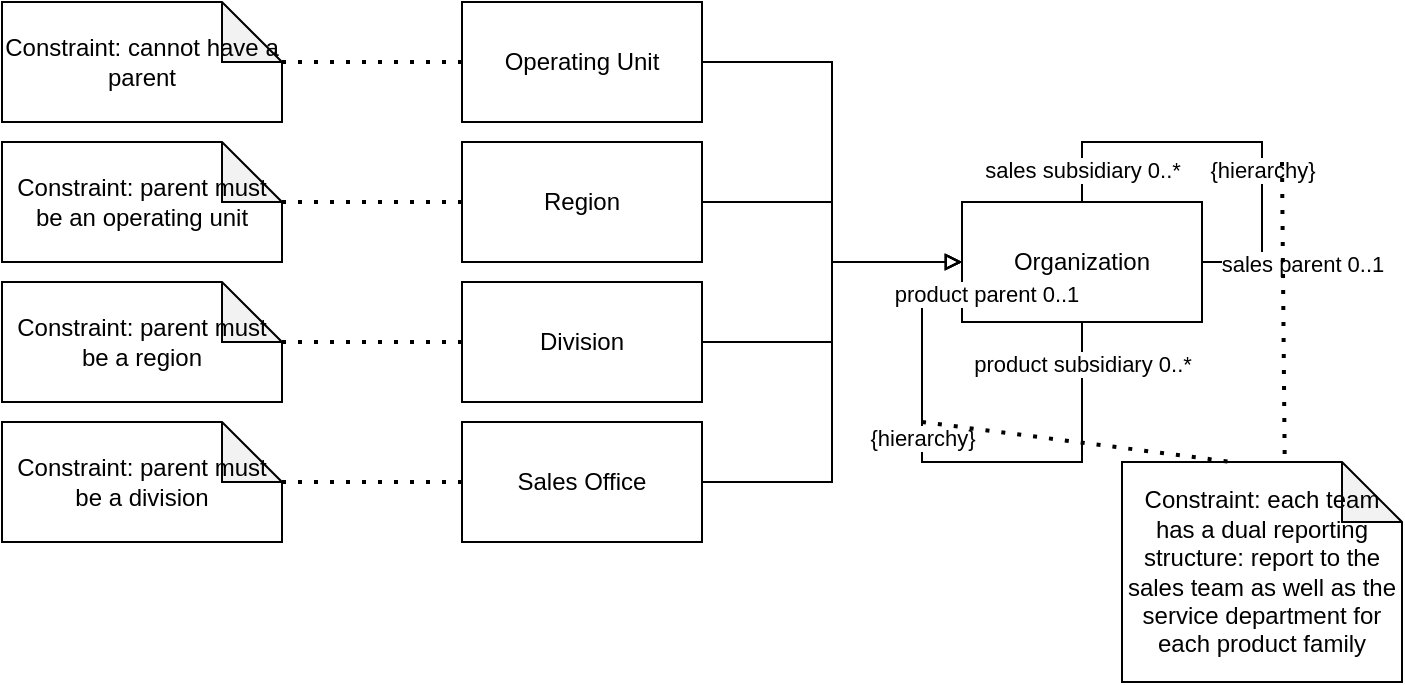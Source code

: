 <mxfile version="20.2.8" type="device"><diagram id="9qcoIvDkOtP1Ot1AUUI5" name="Page-1"><mxGraphModel dx="1426" dy="852" grid="1" gridSize="10" guides="1" tooltips="1" connect="1" arrows="1" fold="1" page="1" pageScale="1" pageWidth="850" pageHeight="1100" math="0" shadow="0"><root><mxCell id="0"/><mxCell id="1" parent="0"/><mxCell id="v0To5dQC1nnuXEylRbWz-1" value="Organization" style="rounded=0;whiteSpace=wrap;html=1;" parent="1" vertex="1"><mxGeometry x="590" y="270" width="120" height="60" as="geometry"/></mxCell><mxCell id="v0To5dQC1nnuXEylRbWz-3" style="edgeStyle=orthogonalEdgeStyle;rounded=0;orthogonalLoop=1;jettySize=auto;html=1;endArrow=none;endFill=0;" parent="1" source="v0To5dQC1nnuXEylRbWz-1" target="v0To5dQC1nnuXEylRbWz-1" edge="1"><mxGeometry relative="1" as="geometry"><Array as="points"><mxPoint x="650" y="240"/><mxPoint x="740" y="240"/><mxPoint x="740" y="300"/></Array></mxGeometry></mxCell><mxCell id="v0To5dQC1nnuXEylRbWz-4" value="sales subsidiary 0..*" style="edgeLabel;html=1;align=center;verticalAlign=middle;resizable=0;points=[];" parent="v0To5dQC1nnuXEylRbWz-3" vertex="1" connectable="0"><mxGeometry x="-0.841" relative="1" as="geometry"><mxPoint as="offset"/></mxGeometry></mxCell><mxCell id="v0To5dQC1nnuXEylRbWz-5" value="sales parent 0..1" style="edgeLabel;html=1;align=center;verticalAlign=middle;resizable=0;points=[];" parent="v0To5dQC1nnuXEylRbWz-3" vertex="1" connectable="0"><mxGeometry x="0.837" y="1" relative="1" as="geometry"><mxPoint x="33" as="offset"/></mxGeometry></mxCell><mxCell id="v0To5dQC1nnuXEylRbWz-6" value="{hierarchy}" style="edgeLabel;html=1;align=center;verticalAlign=middle;resizable=0;points=[];" parent="v0To5dQC1nnuXEylRbWz-3" vertex="1" connectable="0"><mxGeometry x="0.273" relative="1" as="geometry"><mxPoint as="offset"/></mxGeometry></mxCell><mxCell id="v0To5dQC1nnuXEylRbWz-7" value="" style="edgeStyle=elbowEdgeStyle;elbow=horizontal;endArrow=block;html=1;rounded=0;entryX=0;entryY=0.5;entryDx=0;entryDy=0;endFill=0;exitX=1;exitY=0.5;exitDx=0;exitDy=0;" parent="1" source="v0To5dQC1nnuXEylRbWz-9" target="v0To5dQC1nnuXEylRbWz-1" edge="1"><mxGeometry width="50" height="50" relative="1" as="geometry"><mxPoint x="470" y="340" as="sourcePoint"/><mxPoint x="520" y="290" as="targetPoint"/></mxGeometry></mxCell><mxCell id="v0To5dQC1nnuXEylRbWz-8" value="Region" style="rounded=0;whiteSpace=wrap;html=1;" parent="1" vertex="1"><mxGeometry x="340" y="240" width="120" height="60" as="geometry"/></mxCell><mxCell id="v0To5dQC1nnuXEylRbWz-9" value="Operating Unit" style="rounded=0;whiteSpace=wrap;html=1;" parent="1" vertex="1"><mxGeometry x="340" y="170" width="120" height="60" as="geometry"/></mxCell><mxCell id="v0To5dQC1nnuXEylRbWz-10" value="Division" style="rounded=0;whiteSpace=wrap;html=1;" parent="1" vertex="1"><mxGeometry x="340" y="310" width="120" height="60" as="geometry"/></mxCell><mxCell id="v0To5dQC1nnuXEylRbWz-11" value="Sales Office" style="rounded=0;whiteSpace=wrap;html=1;" parent="1" vertex="1"><mxGeometry x="340" y="380" width="120" height="60" as="geometry"/></mxCell><mxCell id="v0To5dQC1nnuXEylRbWz-12" value="" style="edgeStyle=elbowEdgeStyle;elbow=horizontal;endArrow=block;html=1;rounded=0;exitX=1;exitY=0.5;exitDx=0;exitDy=0;endFill=0;" parent="1" source="v0To5dQC1nnuXEylRbWz-8" edge="1"><mxGeometry width="50" height="50" relative="1" as="geometry"><mxPoint x="480" y="410" as="sourcePoint"/><mxPoint x="590" y="300" as="targetPoint"/><Array as="points"/></mxGeometry></mxCell><mxCell id="v0To5dQC1nnuXEylRbWz-13" value="" style="edgeStyle=elbowEdgeStyle;elbow=horizontal;endArrow=block;html=1;rounded=0;entryX=0;entryY=0.5;entryDx=0;entryDy=0;exitX=1;exitY=0.5;exitDx=0;exitDy=0;endFill=0;" parent="1" source="v0To5dQC1nnuXEylRbWz-10" target="v0To5dQC1nnuXEylRbWz-1" edge="1"><mxGeometry width="50" height="50" relative="1" as="geometry"><mxPoint x="510" y="430" as="sourcePoint"/><mxPoint x="560" y="380" as="targetPoint"/></mxGeometry></mxCell><mxCell id="v0To5dQC1nnuXEylRbWz-14" value="" style="edgeStyle=elbowEdgeStyle;elbow=horizontal;endArrow=block;html=1;rounded=0;endFill=0;" parent="1" source="v0To5dQC1nnuXEylRbWz-11" edge="1"><mxGeometry width="50" height="50" relative="1" as="geometry"><mxPoint x="530" y="350" as="sourcePoint"/><mxPoint x="590" y="300" as="targetPoint"/></mxGeometry></mxCell><mxCell id="v0To5dQC1nnuXEylRbWz-15" value="Constraint: parent must be an operating unit" style="shape=note;whiteSpace=wrap;html=1;backgroundOutline=1;darkOpacity=0.05;" parent="1" vertex="1"><mxGeometry x="110" y="240" width="140" height="60" as="geometry"/></mxCell><mxCell id="v0To5dQC1nnuXEylRbWz-18" value="" style="endArrow=none;dashed=1;html=1;dashPattern=1 3;strokeWidth=2;rounded=0;endFill=0;exitX=0;exitY=0;exitDx=140;exitDy=30;exitPerimeter=0;" parent="1" source="v0To5dQC1nnuXEylRbWz-15" target="v0To5dQC1nnuXEylRbWz-8" edge="1"><mxGeometry width="50" height="50" relative="1" as="geometry"><mxPoint x="250" y="260" as="sourcePoint"/><mxPoint x="290" y="300" as="targetPoint"/></mxGeometry></mxCell><mxCell id="v0To5dQC1nnuXEylRbWz-19" value="Constraint: cannot have a parent" style="shape=note;whiteSpace=wrap;html=1;backgroundOutline=1;darkOpacity=0.05;" parent="1" vertex="1"><mxGeometry x="110" y="170" width="140" height="60" as="geometry"/></mxCell><mxCell id="v0To5dQC1nnuXEylRbWz-20" value="" style="endArrow=none;dashed=1;html=1;dashPattern=1 3;strokeWidth=2;rounded=0;endFill=0;exitX=0;exitY=0;exitDx=140;exitDy=30;exitPerimeter=0;entryX=0;entryY=0.5;entryDx=0;entryDy=0;" parent="1" source="v0To5dQC1nnuXEylRbWz-19" target="v0To5dQC1nnuXEylRbWz-9" edge="1"><mxGeometry width="50" height="50" relative="1" as="geometry"><mxPoint x="260" y="280" as="sourcePoint"/><mxPoint x="350" y="280" as="targetPoint"/></mxGeometry></mxCell><mxCell id="v0To5dQC1nnuXEylRbWz-21" value="Constraint: parent must be a region" style="shape=note;whiteSpace=wrap;html=1;backgroundOutline=1;darkOpacity=0.05;" parent="1" vertex="1"><mxGeometry x="110" y="310" width="140" height="60" as="geometry"/></mxCell><mxCell id="v0To5dQC1nnuXEylRbWz-22" value="Constraint: parent must be a division" style="shape=note;whiteSpace=wrap;html=1;backgroundOutline=1;darkOpacity=0.05;" parent="1" vertex="1"><mxGeometry x="110" y="380" width="140" height="60" as="geometry"/></mxCell><mxCell id="v0To5dQC1nnuXEylRbWz-23" value="" style="endArrow=none;dashed=1;html=1;dashPattern=1 3;strokeWidth=2;rounded=0;endFill=0;exitX=0;exitY=0;exitDx=140;exitDy=30;exitPerimeter=0;entryX=0;entryY=0.5;entryDx=0;entryDy=0;" parent="1" source="v0To5dQC1nnuXEylRbWz-21" target="v0To5dQC1nnuXEylRbWz-10" edge="1"><mxGeometry width="50" height="50" relative="1" as="geometry"><mxPoint x="260" y="280" as="sourcePoint"/><mxPoint x="350" y="280" as="targetPoint"/></mxGeometry></mxCell><mxCell id="v0To5dQC1nnuXEylRbWz-24" value="" style="endArrow=none;dashed=1;html=1;dashPattern=1 3;strokeWidth=2;rounded=0;endFill=0;exitX=0;exitY=0;exitDx=140;exitDy=30;exitPerimeter=0;entryX=0;entryY=0.5;entryDx=0;entryDy=0;" parent="1" source="v0To5dQC1nnuXEylRbWz-22" target="v0To5dQC1nnuXEylRbWz-11" edge="1"><mxGeometry width="50" height="50" relative="1" as="geometry"><mxPoint x="260" y="350" as="sourcePoint"/><mxPoint x="350" y="350" as="targetPoint"/></mxGeometry></mxCell><mxCell id="HCnGYW0CqC7GoO8OI_9K-1" style="edgeStyle=orthogonalEdgeStyle;rounded=0;orthogonalLoop=1;jettySize=auto;html=1;endArrow=none;endFill=0;exitX=0.5;exitY=1;exitDx=0;exitDy=0;entryX=0;entryY=0.75;entryDx=0;entryDy=0;" parent="1" source="v0To5dQC1nnuXEylRbWz-1" target="v0To5dQC1nnuXEylRbWz-1" edge="1"><mxGeometry relative="1" as="geometry"><Array as="points"><mxPoint x="650" y="400"/><mxPoint x="570" y="400"/><mxPoint x="570" y="315"/></Array><mxPoint x="650" y="430" as="sourcePoint"/><mxPoint x="710" y="460" as="targetPoint"/></mxGeometry></mxCell><mxCell id="HCnGYW0CqC7GoO8OI_9K-2" value="product subsidiary 0..*" style="edgeLabel;html=1;align=center;verticalAlign=middle;resizable=0;points=[];" parent="HCnGYW0CqC7GoO8OI_9K-1" vertex="1" connectable="0"><mxGeometry x="-0.841" relative="1" as="geometry"><mxPoint as="offset"/></mxGeometry></mxCell><mxCell id="HCnGYW0CqC7GoO8OI_9K-3" value="product parent 0..1" style="edgeLabel;html=1;align=center;verticalAlign=middle;resizable=0;points=[];" parent="HCnGYW0CqC7GoO8OI_9K-1" vertex="1" connectable="0"><mxGeometry x="0.837" y="1" relative="1" as="geometry"><mxPoint x="33" as="offset"/></mxGeometry></mxCell><mxCell id="HCnGYW0CqC7GoO8OI_9K-4" value="{hierarchy}" style="edgeLabel;html=1;align=center;verticalAlign=middle;resizable=0;points=[];" parent="HCnGYW0CqC7GoO8OI_9K-1" vertex="1" connectable="0"><mxGeometry x="0.273" relative="1" as="geometry"><mxPoint as="offset"/></mxGeometry></mxCell><mxCell id="HCnGYW0CqC7GoO8OI_9K-5" value="Constraint: each team has a dual reporting structure: report to the sales team as well as the service department for each product family" style="shape=note;whiteSpace=wrap;html=1;backgroundOutline=1;darkOpacity=0.05;" parent="1" vertex="1"><mxGeometry x="670" y="400" width="140" height="110" as="geometry"/></mxCell><mxCell id="HCnGYW0CqC7GoO8OI_9K-6" value="" style="endArrow=none;dashed=1;html=1;dashPattern=1 3;strokeWidth=2;rounded=0;endFill=0;entryX=0;entryY=0;entryDx=55;entryDy=0;entryPerimeter=0;" parent="1" target="HCnGYW0CqC7GoO8OI_9K-5" edge="1"><mxGeometry width="50" height="50" relative="1" as="geometry"><mxPoint x="570" y="380" as="sourcePoint"/><mxPoint x="350" y="350" as="targetPoint"/></mxGeometry></mxCell><mxCell id="HCnGYW0CqC7GoO8OI_9K-7" value="" style="endArrow=none;dashed=1;html=1;dashPattern=1 3;strokeWidth=2;rounded=0;endFill=0;entryX=0.581;entryY=-0.021;entryDx=0;entryDy=0;entryPerimeter=0;" parent="1" target="HCnGYW0CqC7GoO8OI_9K-5" edge="1"><mxGeometry width="50" height="50" relative="1" as="geometry"><mxPoint x="750" y="250" as="sourcePoint"/><mxPoint x="715.0" y="460" as="targetPoint"/></mxGeometry></mxCell></root></mxGraphModel></diagram></mxfile>
